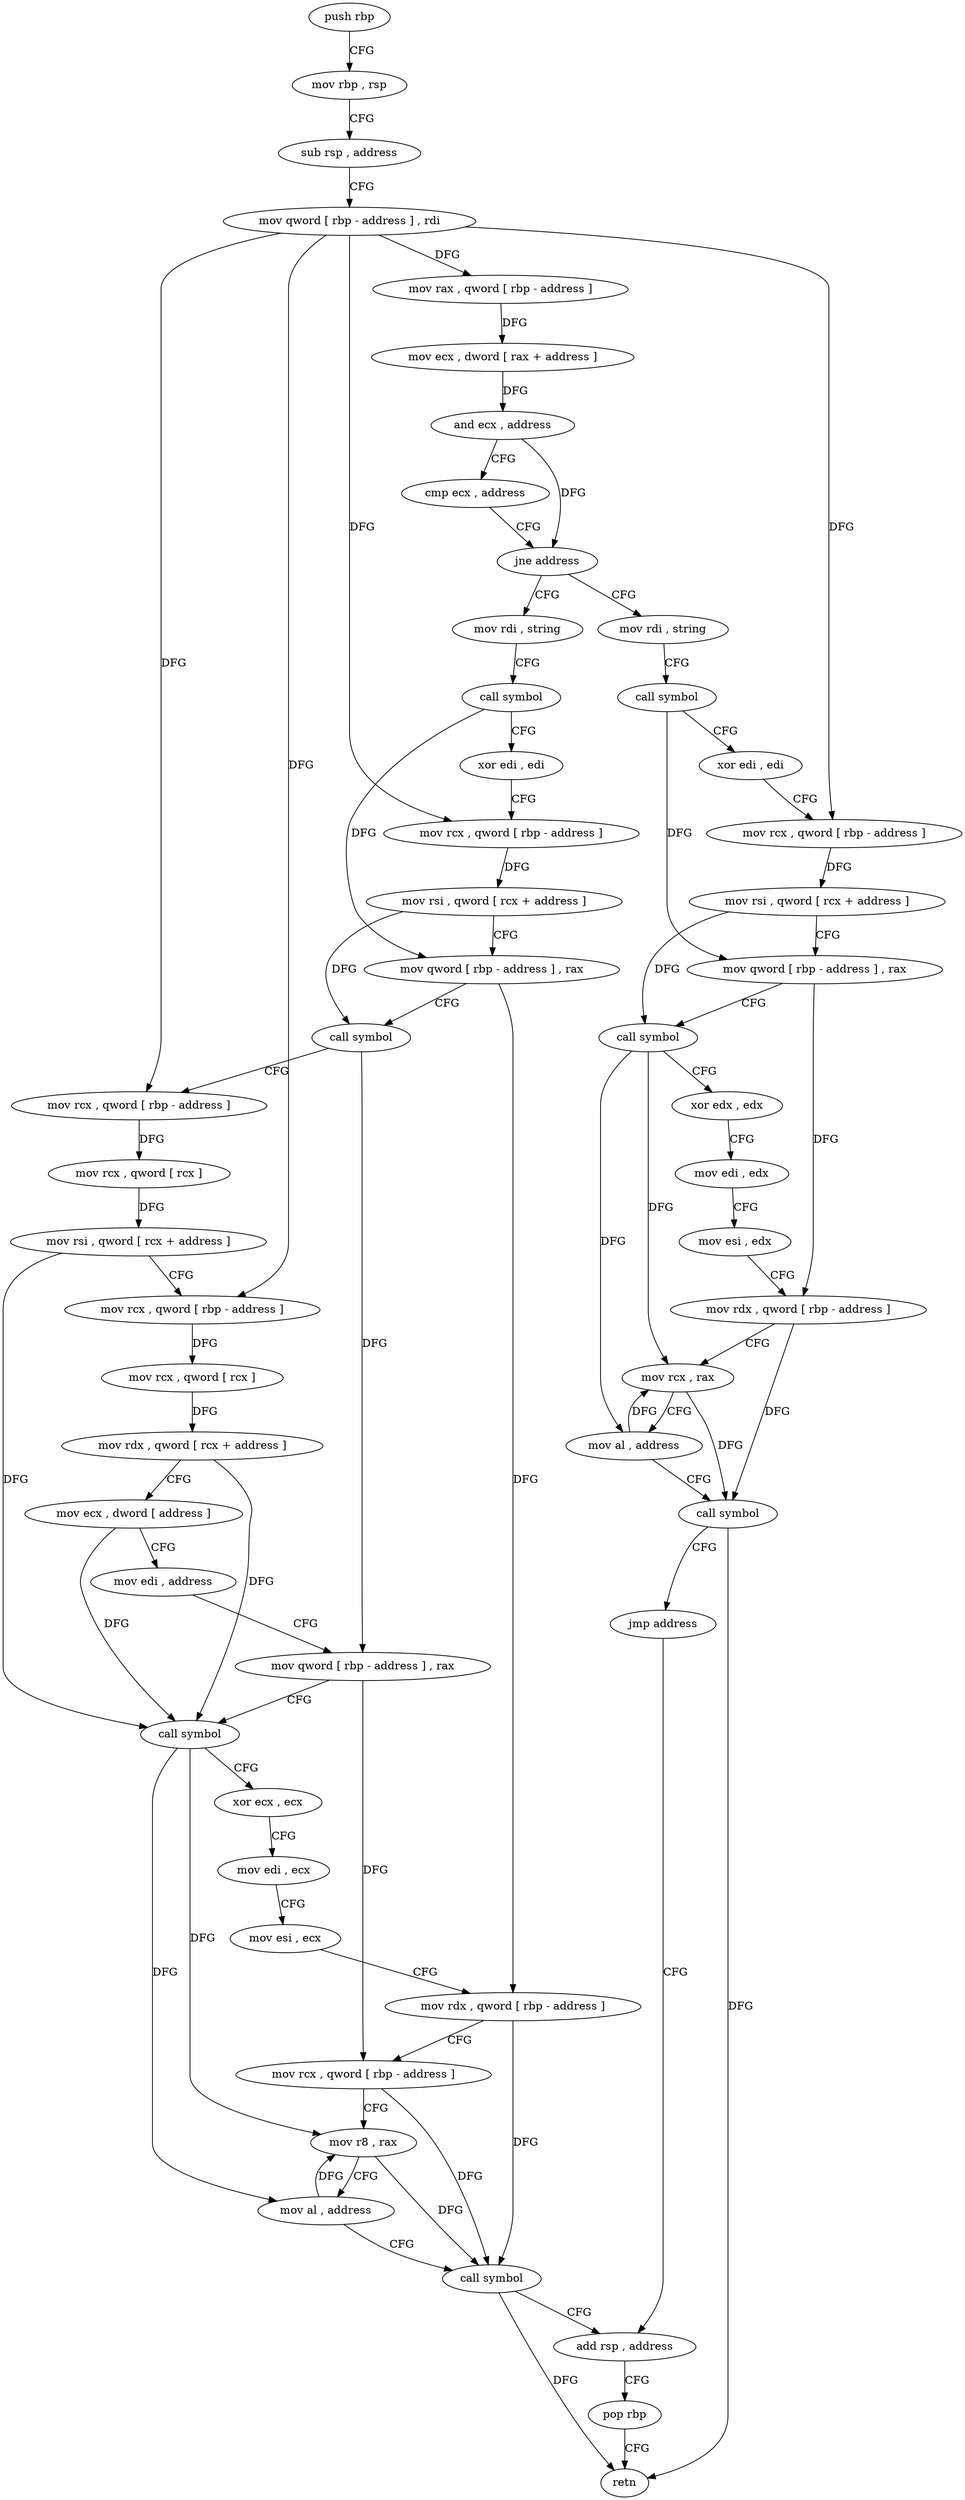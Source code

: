 digraph "func" {
"4213136" [label = "push rbp" ]
"4213137" [label = "mov rbp , rsp" ]
"4213140" [label = "sub rsp , address" ]
"4213144" [label = "mov qword [ rbp - address ] , rdi" ]
"4213148" [label = "mov rax , qword [ rbp - address ]" ]
"4213152" [label = "mov ecx , dword [ rax + address ]" ]
"4213158" [label = "and ecx , address" ]
"4213164" [label = "cmp ecx , address" ]
"4213170" [label = "jne address" ]
"4213235" [label = "mov rdi , string" ]
"4213176" [label = "mov rdi , string" ]
"4213245" [label = "call symbol" ]
"4213250" [label = "xor edi , edi" ]
"4213252" [label = "mov rcx , qword [ rbp - address ]" ]
"4213256" [label = "mov rsi , qword [ rcx + address ]" ]
"4213260" [label = "mov qword [ rbp - address ] , rax" ]
"4213264" [label = "call symbol" ]
"4213269" [label = "mov rcx , qword [ rbp - address ]" ]
"4213273" [label = "mov rcx , qword [ rcx ]" ]
"4213276" [label = "mov rsi , qword [ rcx + address ]" ]
"4213280" [label = "mov rcx , qword [ rbp - address ]" ]
"4213284" [label = "mov rcx , qword [ rcx ]" ]
"4213287" [label = "mov rdx , qword [ rcx + address ]" ]
"4213291" [label = "mov ecx , dword [ address ]" ]
"4213298" [label = "mov edi , address" ]
"4213303" [label = "mov qword [ rbp - address ] , rax" ]
"4213307" [label = "call symbol" ]
"4213312" [label = "xor ecx , ecx" ]
"4213314" [label = "mov edi , ecx" ]
"4213316" [label = "mov esi , ecx" ]
"4213318" [label = "mov rdx , qword [ rbp - address ]" ]
"4213322" [label = "mov rcx , qword [ rbp - address ]" ]
"4213326" [label = "mov r8 , rax" ]
"4213329" [label = "mov al , address" ]
"4213331" [label = "call symbol" ]
"4213336" [label = "add rsp , address" ]
"4213186" [label = "call symbol" ]
"4213191" [label = "xor edi , edi" ]
"4213193" [label = "mov rcx , qword [ rbp - address ]" ]
"4213197" [label = "mov rsi , qword [ rcx + address ]" ]
"4213201" [label = "mov qword [ rbp - address ] , rax" ]
"4213205" [label = "call symbol" ]
"4213210" [label = "xor edx , edx" ]
"4213212" [label = "mov edi , edx" ]
"4213214" [label = "mov esi , edx" ]
"4213216" [label = "mov rdx , qword [ rbp - address ]" ]
"4213220" [label = "mov rcx , rax" ]
"4213223" [label = "mov al , address" ]
"4213225" [label = "call symbol" ]
"4213230" [label = "jmp address" ]
"4213340" [label = "pop rbp" ]
"4213341" [label = "retn" ]
"4213136" -> "4213137" [ label = "CFG" ]
"4213137" -> "4213140" [ label = "CFG" ]
"4213140" -> "4213144" [ label = "CFG" ]
"4213144" -> "4213148" [ label = "DFG" ]
"4213144" -> "4213252" [ label = "DFG" ]
"4213144" -> "4213269" [ label = "DFG" ]
"4213144" -> "4213280" [ label = "DFG" ]
"4213144" -> "4213193" [ label = "DFG" ]
"4213148" -> "4213152" [ label = "DFG" ]
"4213152" -> "4213158" [ label = "DFG" ]
"4213158" -> "4213164" [ label = "CFG" ]
"4213158" -> "4213170" [ label = "DFG" ]
"4213164" -> "4213170" [ label = "CFG" ]
"4213170" -> "4213235" [ label = "CFG" ]
"4213170" -> "4213176" [ label = "CFG" ]
"4213235" -> "4213245" [ label = "CFG" ]
"4213176" -> "4213186" [ label = "CFG" ]
"4213245" -> "4213250" [ label = "CFG" ]
"4213245" -> "4213260" [ label = "DFG" ]
"4213250" -> "4213252" [ label = "CFG" ]
"4213252" -> "4213256" [ label = "DFG" ]
"4213256" -> "4213260" [ label = "CFG" ]
"4213256" -> "4213264" [ label = "DFG" ]
"4213260" -> "4213264" [ label = "CFG" ]
"4213260" -> "4213318" [ label = "DFG" ]
"4213264" -> "4213269" [ label = "CFG" ]
"4213264" -> "4213303" [ label = "DFG" ]
"4213269" -> "4213273" [ label = "DFG" ]
"4213273" -> "4213276" [ label = "DFG" ]
"4213276" -> "4213280" [ label = "CFG" ]
"4213276" -> "4213307" [ label = "DFG" ]
"4213280" -> "4213284" [ label = "DFG" ]
"4213284" -> "4213287" [ label = "DFG" ]
"4213287" -> "4213291" [ label = "CFG" ]
"4213287" -> "4213307" [ label = "DFG" ]
"4213291" -> "4213298" [ label = "CFG" ]
"4213291" -> "4213307" [ label = "DFG" ]
"4213298" -> "4213303" [ label = "CFG" ]
"4213303" -> "4213307" [ label = "CFG" ]
"4213303" -> "4213322" [ label = "DFG" ]
"4213307" -> "4213312" [ label = "CFG" ]
"4213307" -> "4213326" [ label = "DFG" ]
"4213307" -> "4213329" [ label = "DFG" ]
"4213312" -> "4213314" [ label = "CFG" ]
"4213314" -> "4213316" [ label = "CFG" ]
"4213316" -> "4213318" [ label = "CFG" ]
"4213318" -> "4213322" [ label = "CFG" ]
"4213318" -> "4213331" [ label = "DFG" ]
"4213322" -> "4213326" [ label = "CFG" ]
"4213322" -> "4213331" [ label = "DFG" ]
"4213326" -> "4213329" [ label = "CFG" ]
"4213326" -> "4213331" [ label = "DFG" ]
"4213329" -> "4213331" [ label = "CFG" ]
"4213329" -> "4213326" [ label = "DFG" ]
"4213331" -> "4213336" [ label = "CFG" ]
"4213331" -> "4213341" [ label = "DFG" ]
"4213336" -> "4213340" [ label = "CFG" ]
"4213186" -> "4213191" [ label = "CFG" ]
"4213186" -> "4213201" [ label = "DFG" ]
"4213191" -> "4213193" [ label = "CFG" ]
"4213193" -> "4213197" [ label = "DFG" ]
"4213197" -> "4213201" [ label = "CFG" ]
"4213197" -> "4213205" [ label = "DFG" ]
"4213201" -> "4213205" [ label = "CFG" ]
"4213201" -> "4213216" [ label = "DFG" ]
"4213205" -> "4213210" [ label = "CFG" ]
"4213205" -> "4213220" [ label = "DFG" ]
"4213205" -> "4213223" [ label = "DFG" ]
"4213210" -> "4213212" [ label = "CFG" ]
"4213212" -> "4213214" [ label = "CFG" ]
"4213214" -> "4213216" [ label = "CFG" ]
"4213216" -> "4213220" [ label = "CFG" ]
"4213216" -> "4213225" [ label = "DFG" ]
"4213220" -> "4213223" [ label = "CFG" ]
"4213220" -> "4213225" [ label = "DFG" ]
"4213223" -> "4213225" [ label = "CFG" ]
"4213223" -> "4213220" [ label = "DFG" ]
"4213225" -> "4213230" [ label = "CFG" ]
"4213225" -> "4213341" [ label = "DFG" ]
"4213230" -> "4213336" [ label = "CFG" ]
"4213340" -> "4213341" [ label = "CFG" ]
}

